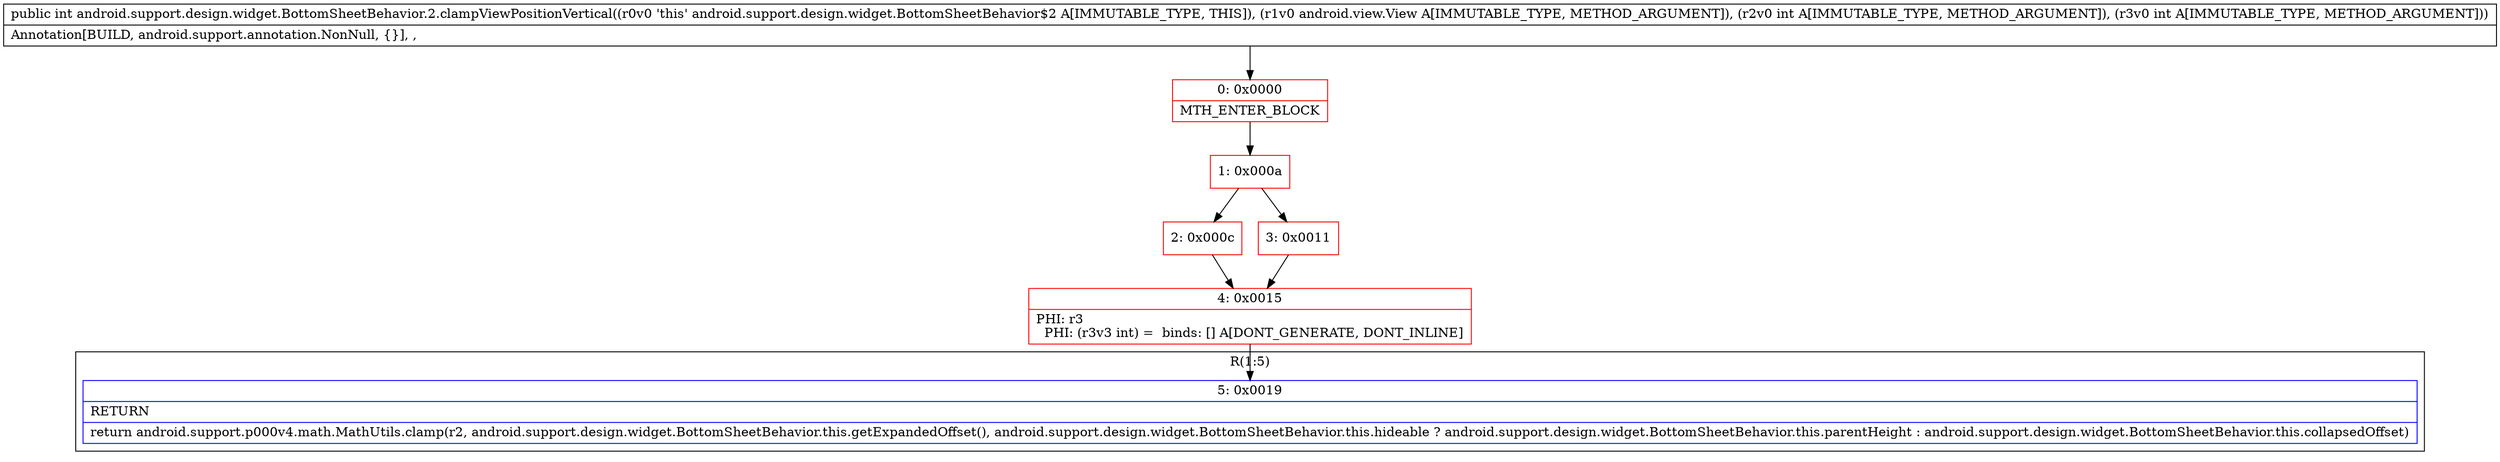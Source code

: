 digraph "CFG forandroid.support.design.widget.BottomSheetBehavior.2.clampViewPositionVertical(Landroid\/view\/View;II)I" {
subgraph cluster_Region_1634545947 {
label = "R(1:5)";
node [shape=record,color=blue];
Node_5 [shape=record,label="{5\:\ 0x0019|RETURN\l|return android.support.p000v4.math.MathUtils.clamp(r2, android.support.design.widget.BottomSheetBehavior.this.getExpandedOffset(), android.support.design.widget.BottomSheetBehavior.this.hideable ? android.support.design.widget.BottomSheetBehavior.this.parentHeight : android.support.design.widget.BottomSheetBehavior.this.collapsedOffset)\l}"];
}
Node_0 [shape=record,color=red,label="{0\:\ 0x0000|MTH_ENTER_BLOCK\l}"];
Node_1 [shape=record,color=red,label="{1\:\ 0x000a}"];
Node_2 [shape=record,color=red,label="{2\:\ 0x000c}"];
Node_3 [shape=record,color=red,label="{3\:\ 0x0011}"];
Node_4 [shape=record,color=red,label="{4\:\ 0x0015|PHI: r3 \l  PHI: (r3v3 int) =  binds: [] A[DONT_GENERATE, DONT_INLINE]\l}"];
MethodNode[shape=record,label="{public int android.support.design.widget.BottomSheetBehavior.2.clampViewPositionVertical((r0v0 'this' android.support.design.widget.BottomSheetBehavior$2 A[IMMUTABLE_TYPE, THIS]), (r1v0 android.view.View A[IMMUTABLE_TYPE, METHOD_ARGUMENT]), (r2v0 int A[IMMUTABLE_TYPE, METHOD_ARGUMENT]), (r3v0 int A[IMMUTABLE_TYPE, METHOD_ARGUMENT]))  | Annotation[BUILD, android.support.annotation.NonNull, \{\}], , \l}"];
MethodNode -> Node_0;
Node_0 -> Node_1;
Node_1 -> Node_2;
Node_1 -> Node_3;
Node_2 -> Node_4;
Node_3 -> Node_4;
Node_4 -> Node_5;
}

